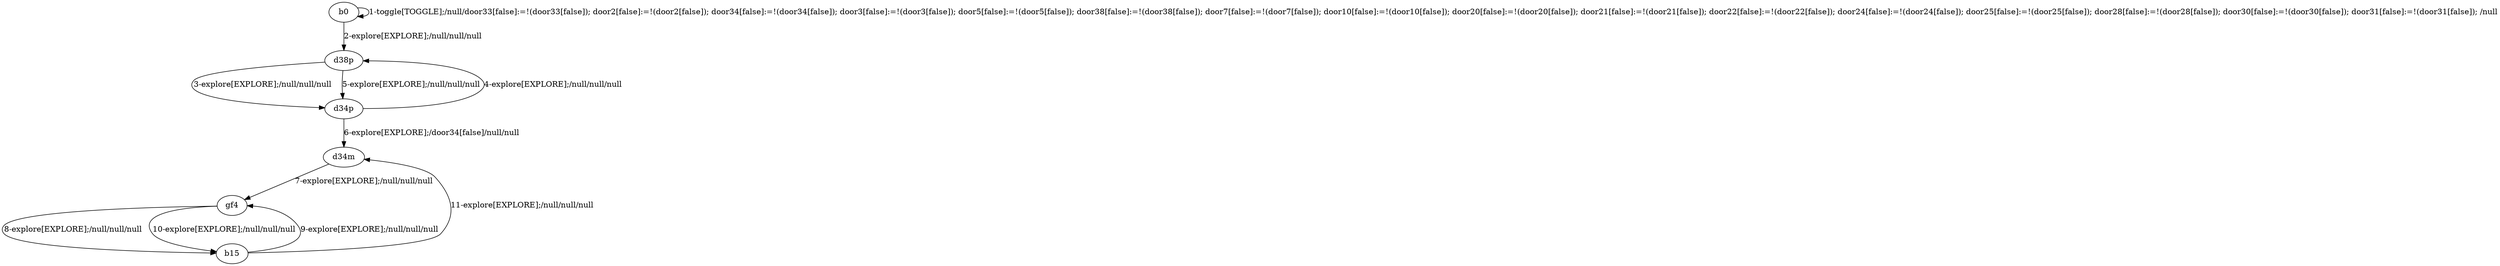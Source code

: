 # Total number of goals covered by this test: 1
# b15 --> d34m

digraph g {
"b0" -> "b0" [label = "1-toggle[TOGGLE];/null/door33[false]:=!(door33[false]); door2[false]:=!(door2[false]); door34[false]:=!(door34[false]); door3[false]:=!(door3[false]); door5[false]:=!(door5[false]); door38[false]:=!(door38[false]); door7[false]:=!(door7[false]); door10[false]:=!(door10[false]); door20[false]:=!(door20[false]); door21[false]:=!(door21[false]); door22[false]:=!(door22[false]); door24[false]:=!(door24[false]); door25[false]:=!(door25[false]); door28[false]:=!(door28[false]); door30[false]:=!(door30[false]); door31[false]:=!(door31[false]); /null"];
"b0" -> "d38p" [label = "2-explore[EXPLORE];/null/null/null"];
"d38p" -> "d34p" [label = "3-explore[EXPLORE];/null/null/null"];
"d34p" -> "d38p" [label = "4-explore[EXPLORE];/null/null/null"];
"d38p" -> "d34p" [label = "5-explore[EXPLORE];/null/null/null"];
"d34p" -> "d34m" [label = "6-explore[EXPLORE];/door34[false]/null/null"];
"d34m" -> "gf4" [label = "7-explore[EXPLORE];/null/null/null"];
"gf4" -> "b15" [label = "8-explore[EXPLORE];/null/null/null"];
"b15" -> "gf4" [label = "9-explore[EXPLORE];/null/null/null"];
"gf4" -> "b15" [label = "10-explore[EXPLORE];/null/null/null"];
"b15" -> "d34m" [label = "11-explore[EXPLORE];/null/null/null"];
}